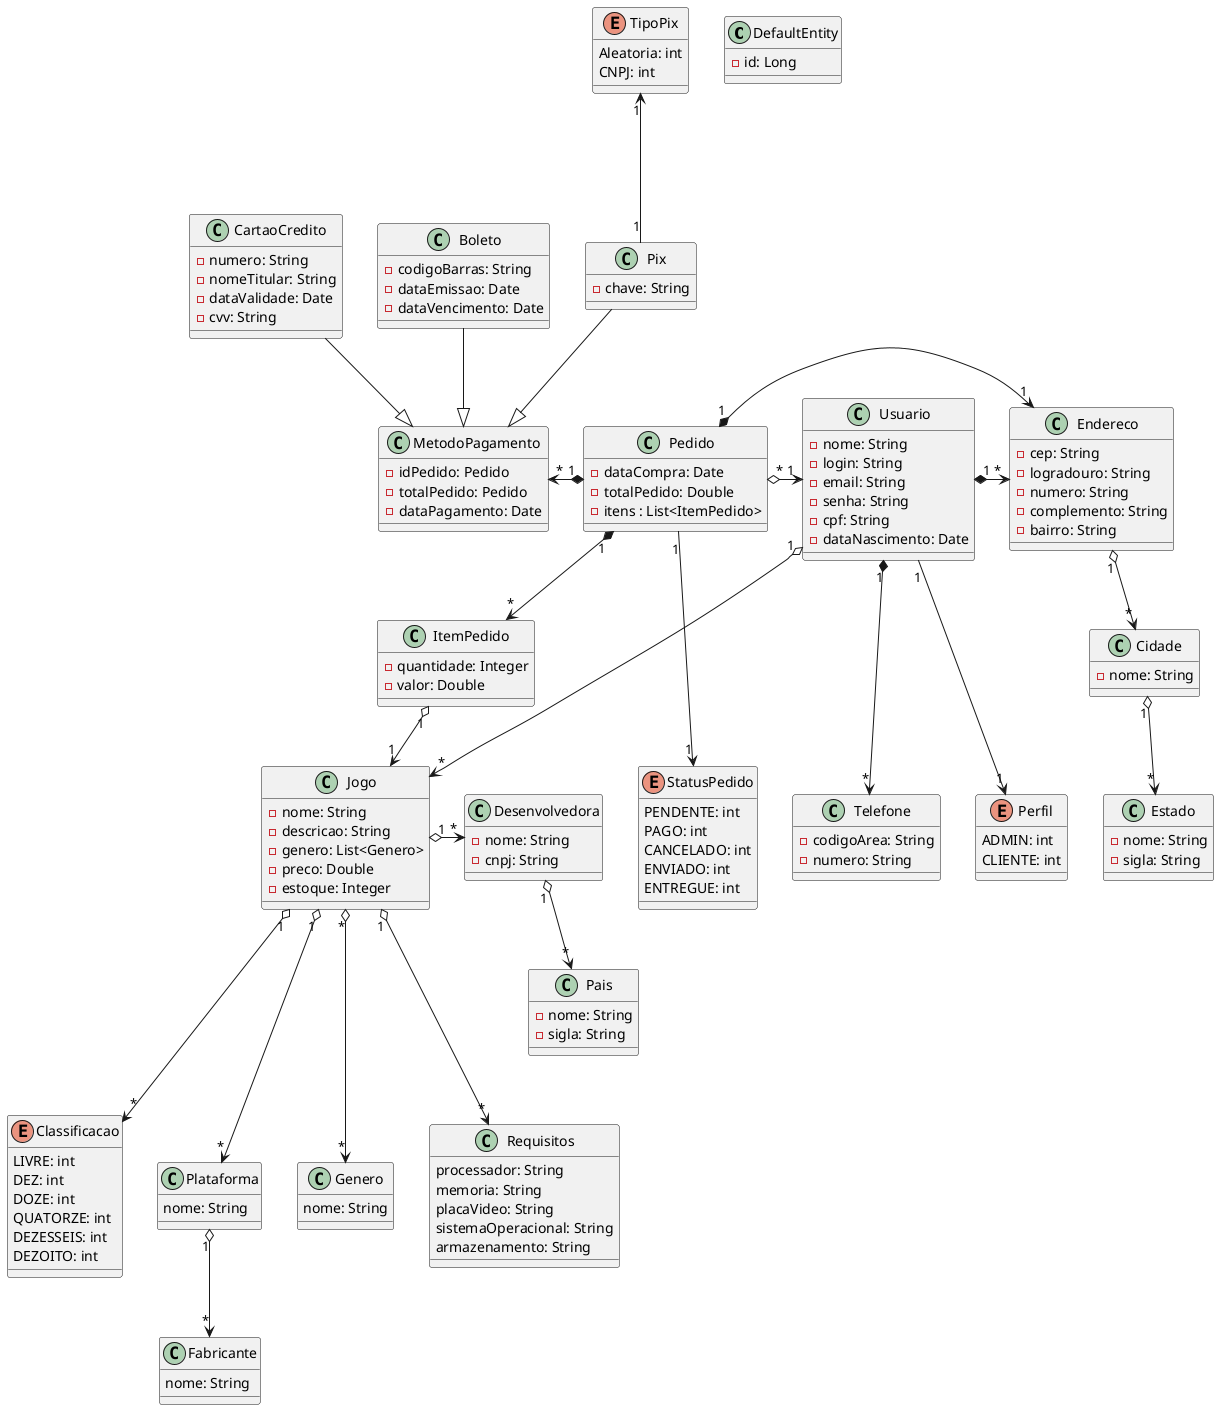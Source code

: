 @startuml Uml

class DefaultEntity{
    - id: Long
}

class Usuario{
    - nome: String
    - login: String
    - email: String
    - senha: String
    - cpf: String
    - dataNascimento: Date
}

class CartaoCredito{
    - numero: String
    - nomeTitular: String
    - dataValidade: Date
    - cvv: String
}

class MetodoPagamento{
    - idPedido: Pedido
    - totalPedido: Pedido
    - dataPagamento: Date
}


class Telefone{
    - codigoArea: String
    - numero: String
}

class Jogo{
    - nome: String
    - descricao: String
    - genero: List<Genero>
    - preco: Double
    - estoque: Integer
}

class Boleto{
    - codigoBarras: String
    - dataEmissao: Date
    - dataVencimento: Date
}

class Pix{
    - chave: String
}

class Endereco{
    - cep: String
    - logradouro: String
    - numero: String
    - complemento: String
    - bairro: String
}

class Cidade{
    - nome: String
}

class Estado{
    - nome: String
    - sigla: String
}

class Pedido{
    - dataCompra: Date
    - totalPedido: Double
    - itens : List<ItemPedido>
}

class ItemPedido{
    - quantidade: Integer
    - valor: Double

}

class Pais{
    - nome: String
    - sigla: String
}

class Desenvolvedora{
    - nome: String
    - cnpj: String
}


class Plataforma{
    nome: String
    
}

class Fabricante{
    nome: String
}

class Genero{
    nome: String
}

class Requisitos{
    processador: String
    memoria: String
    placaVideo: String
    sistemaOperacional: String
    armazenamento: String
}

Enum StatusPedido{
    PENDENTE: int
    PAGO: int
    CANCELADO: int
    ENVIADO: int
    ENTREGUE: int
}

Enum Classificacao{
    LIVRE: int
    DEZ: int
    DOZE: int
    QUATORZE: int
    DEZESSEIS: int
    DEZOITO: int
}

Enum TipoPix{
    Aleatoria: int
    CNPJ: int
}

Enum Perfil{
    ADMIN: int
    CLIENTE: int
}



Usuario "1" *--down-> "*" Telefone
Usuario "1" *--right-> "*" Endereco
Usuario "1" o--down-> "*" Jogo
Usuario "1" --down-> "1" Perfil

Pedido "*" o--right-> "1" Usuario
Pedido "1" *--right->"*" ItemPedido
Pedido "1" --down-> "1" StatusPedido
Pedido "1" *--right-> "1" Endereco
Pedido "1" *--left-> "*" MetodoPagamento

ItemPedido "1" o--> "1" Jogo

Jogo "1" o--right-> "*" Desenvolvedora
Jogo "*" o--down-> "*" Genero
Jogo "1" o--down-> "*" Classificacao
Jogo "1" o--down-> "*" Plataforma
Jogo "1" o--down-> "*" Requisitos
Endereco "1" o--> "*" Cidade
Cidade "1" o--> "*" Estado

Desenvolvedora "1" o--> "*" Pais
Plataforma "1" o--> "*" Fabricante

Pix "1" --up-> "1" TipoPix
Boleto --|> MetodoPagamento
Pix --|> MetodoPagamento
CartaoCredito --|> MetodoPagamento


@enduml